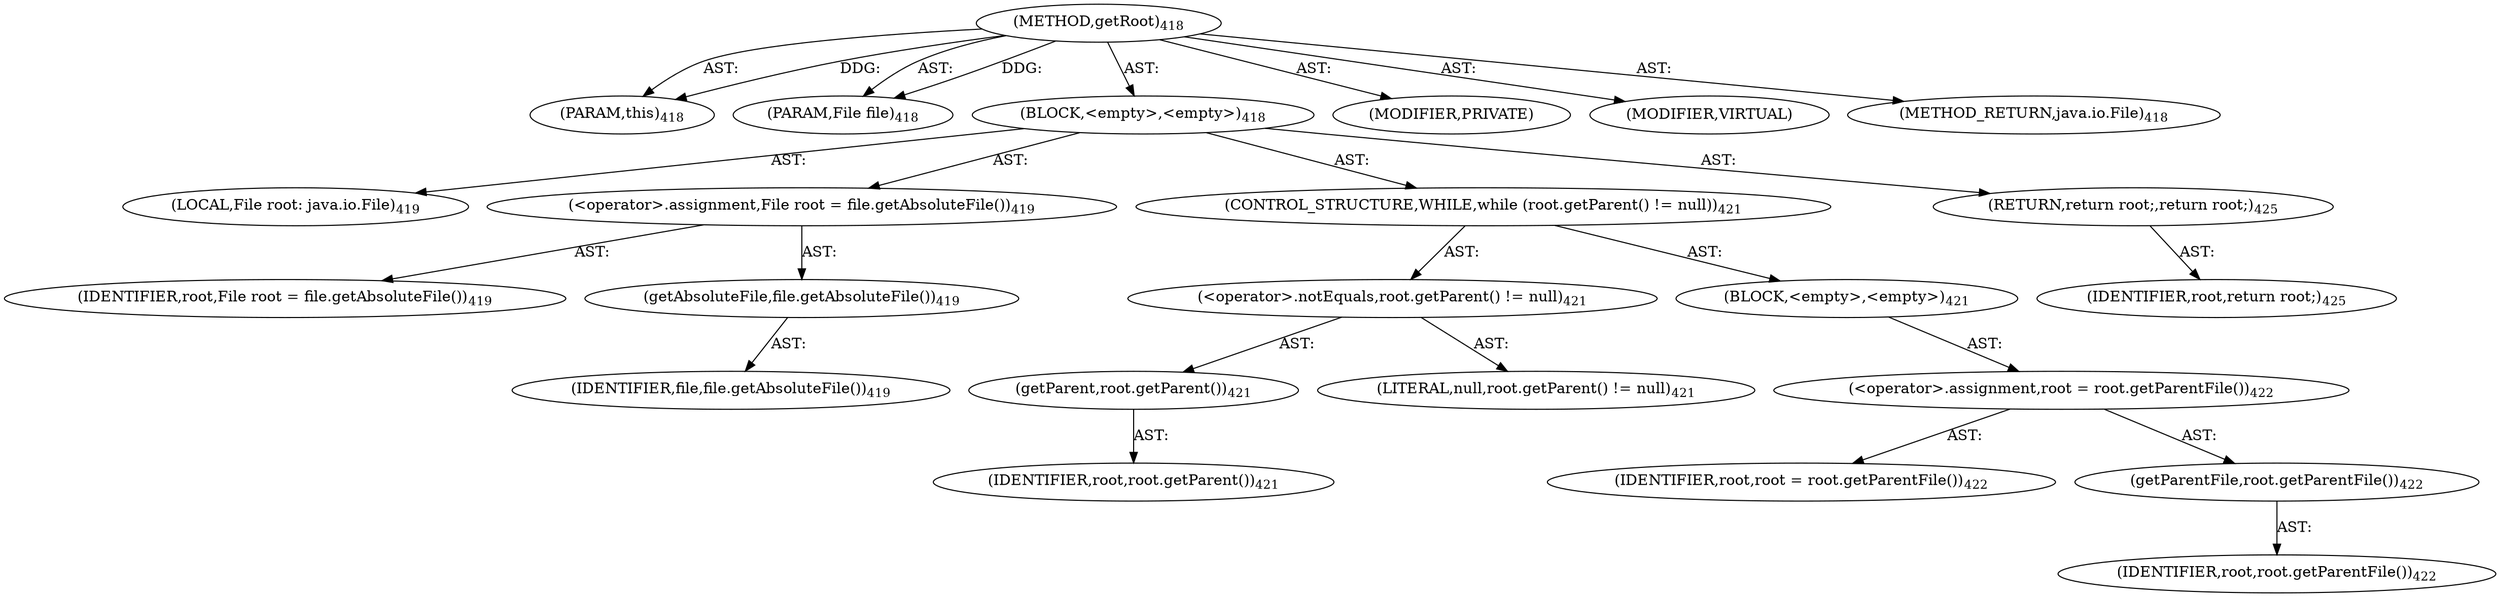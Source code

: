 digraph "getRoot" {  
"111669149717" [label = <(METHOD,getRoot)<SUB>418</SUB>> ]
"115964117034" [label = <(PARAM,this)<SUB>418</SUB>> ]
"115964117035" [label = <(PARAM,File file)<SUB>418</SUB>> ]
"25769803838" [label = <(BLOCK,&lt;empty&gt;,&lt;empty&gt;)<SUB>418</SUB>> ]
"94489280548" [label = <(LOCAL,File root: java.io.File)<SUB>419</SUB>> ]
"30064771407" [label = <(&lt;operator&gt;.assignment,File root = file.getAbsoluteFile())<SUB>419</SUB>> ]
"68719476981" [label = <(IDENTIFIER,root,File root = file.getAbsoluteFile())<SUB>419</SUB>> ]
"30064771408" [label = <(getAbsoluteFile,file.getAbsoluteFile())<SUB>419</SUB>> ]
"68719476982" [label = <(IDENTIFIER,file,file.getAbsoluteFile())<SUB>419</SUB>> ]
"47244640279" [label = <(CONTROL_STRUCTURE,WHILE,while (root.getParent() != null))<SUB>421</SUB>> ]
"30064771409" [label = <(&lt;operator&gt;.notEquals,root.getParent() != null)<SUB>421</SUB>> ]
"30064771410" [label = <(getParent,root.getParent())<SUB>421</SUB>> ]
"68719476983" [label = <(IDENTIFIER,root,root.getParent())<SUB>421</SUB>> ]
"90194313281" [label = <(LITERAL,null,root.getParent() != null)<SUB>421</SUB>> ]
"25769803839" [label = <(BLOCK,&lt;empty&gt;,&lt;empty&gt;)<SUB>421</SUB>> ]
"30064771411" [label = <(&lt;operator&gt;.assignment,root = root.getParentFile())<SUB>422</SUB>> ]
"68719476984" [label = <(IDENTIFIER,root,root = root.getParentFile())<SUB>422</SUB>> ]
"30064771412" [label = <(getParentFile,root.getParentFile())<SUB>422</SUB>> ]
"68719476985" [label = <(IDENTIFIER,root,root.getParentFile())<SUB>422</SUB>> ]
"146028888071" [label = <(RETURN,return root;,return root;)<SUB>425</SUB>> ]
"68719476986" [label = <(IDENTIFIER,root,return root;)<SUB>425</SUB>> ]
"133143986250" [label = <(MODIFIER,PRIVATE)> ]
"133143986251" [label = <(MODIFIER,VIRTUAL)> ]
"128849018901" [label = <(METHOD_RETURN,java.io.File)<SUB>418</SUB>> ]
  "111669149717" -> "115964117034"  [ label = "AST: "] 
  "111669149717" -> "115964117035"  [ label = "AST: "] 
  "111669149717" -> "25769803838"  [ label = "AST: "] 
  "111669149717" -> "133143986250"  [ label = "AST: "] 
  "111669149717" -> "133143986251"  [ label = "AST: "] 
  "111669149717" -> "128849018901"  [ label = "AST: "] 
  "25769803838" -> "94489280548"  [ label = "AST: "] 
  "25769803838" -> "30064771407"  [ label = "AST: "] 
  "25769803838" -> "47244640279"  [ label = "AST: "] 
  "25769803838" -> "146028888071"  [ label = "AST: "] 
  "30064771407" -> "68719476981"  [ label = "AST: "] 
  "30064771407" -> "30064771408"  [ label = "AST: "] 
  "30064771408" -> "68719476982"  [ label = "AST: "] 
  "47244640279" -> "30064771409"  [ label = "AST: "] 
  "47244640279" -> "25769803839"  [ label = "AST: "] 
  "30064771409" -> "30064771410"  [ label = "AST: "] 
  "30064771409" -> "90194313281"  [ label = "AST: "] 
  "30064771410" -> "68719476983"  [ label = "AST: "] 
  "25769803839" -> "30064771411"  [ label = "AST: "] 
  "30064771411" -> "68719476984"  [ label = "AST: "] 
  "30064771411" -> "30064771412"  [ label = "AST: "] 
  "30064771412" -> "68719476985"  [ label = "AST: "] 
  "146028888071" -> "68719476986"  [ label = "AST: "] 
  "111669149717" -> "115964117034"  [ label = "DDG: "] 
  "111669149717" -> "115964117035"  [ label = "DDG: "] 
}
